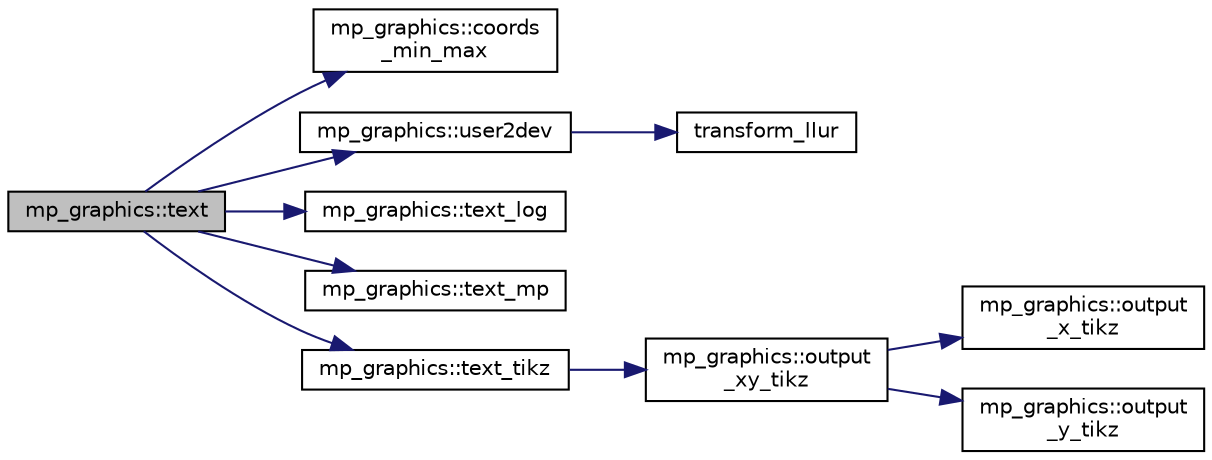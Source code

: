 digraph "mp_graphics::text"
{
  edge [fontname="Helvetica",fontsize="10",labelfontname="Helvetica",labelfontsize="10"];
  node [fontname="Helvetica",fontsize="10",shape=record];
  rankdir="LR";
  Node7596 [label="mp_graphics::text",height=0.2,width=0.4,color="black", fillcolor="grey75", style="filled", fontcolor="black"];
  Node7596 -> Node7597 [color="midnightblue",fontsize="10",style="solid",fontname="Helvetica"];
  Node7597 [label="mp_graphics::coords\l_min_max",height=0.2,width=0.4,color="black", fillcolor="white", style="filled",URL="$da/d2c/classmp__graphics.html#afa0af74da2afd1d00b2eeb5e25b4f596"];
  Node7596 -> Node7598 [color="midnightblue",fontsize="10",style="solid",fontname="Helvetica"];
  Node7598 [label="mp_graphics::user2dev",height=0.2,width=0.4,color="black", fillcolor="white", style="filled",URL="$da/d2c/classmp__graphics.html#af087f5f4b08c72f67f5e35cc312070fb"];
  Node7598 -> Node7599 [color="midnightblue",fontsize="10",style="solid",fontname="Helvetica"];
  Node7599 [label="transform_llur",height=0.2,width=0.4,color="black", fillcolor="white", style="filled",URL="$d9/d29/draw_8_c.html#af38b139f64e19404b9a944c7188d4aff"];
  Node7596 -> Node7600 [color="midnightblue",fontsize="10",style="solid",fontname="Helvetica"];
  Node7600 [label="mp_graphics::text_log",height=0.2,width=0.4,color="black", fillcolor="white", style="filled",URL="$da/d2c/classmp__graphics.html#a3a8320de1e68f3c290e138355f05f8ae"];
  Node7596 -> Node7601 [color="midnightblue",fontsize="10",style="solid",fontname="Helvetica"];
  Node7601 [label="mp_graphics::text_mp",height=0.2,width=0.4,color="black", fillcolor="white", style="filled",URL="$da/d2c/classmp__graphics.html#ad30aeb75639e84d876dade51faa50bee"];
  Node7596 -> Node7602 [color="midnightblue",fontsize="10",style="solid",fontname="Helvetica"];
  Node7602 [label="mp_graphics::text_tikz",height=0.2,width=0.4,color="black", fillcolor="white", style="filled",URL="$da/d2c/classmp__graphics.html#ac7e4333813701bcc76fc5eba7700bdbd"];
  Node7602 -> Node7603 [color="midnightblue",fontsize="10",style="solid",fontname="Helvetica"];
  Node7603 [label="mp_graphics::output\l_xy_tikz",height=0.2,width=0.4,color="black", fillcolor="white", style="filled",URL="$da/d2c/classmp__graphics.html#a640800bc67fec9ed441b27c71461e9c6"];
  Node7603 -> Node7604 [color="midnightblue",fontsize="10",style="solid",fontname="Helvetica"];
  Node7604 [label="mp_graphics::output\l_x_tikz",height=0.2,width=0.4,color="black", fillcolor="white", style="filled",URL="$da/d2c/classmp__graphics.html#a311d4fb1c32d1eb0faeee055bb8badee"];
  Node7603 -> Node7605 [color="midnightblue",fontsize="10",style="solid",fontname="Helvetica"];
  Node7605 [label="mp_graphics::output\l_y_tikz",height=0.2,width=0.4,color="black", fillcolor="white", style="filled",URL="$da/d2c/classmp__graphics.html#a0d6bddb89b4c58c82aa124dd003dda08"];
}
